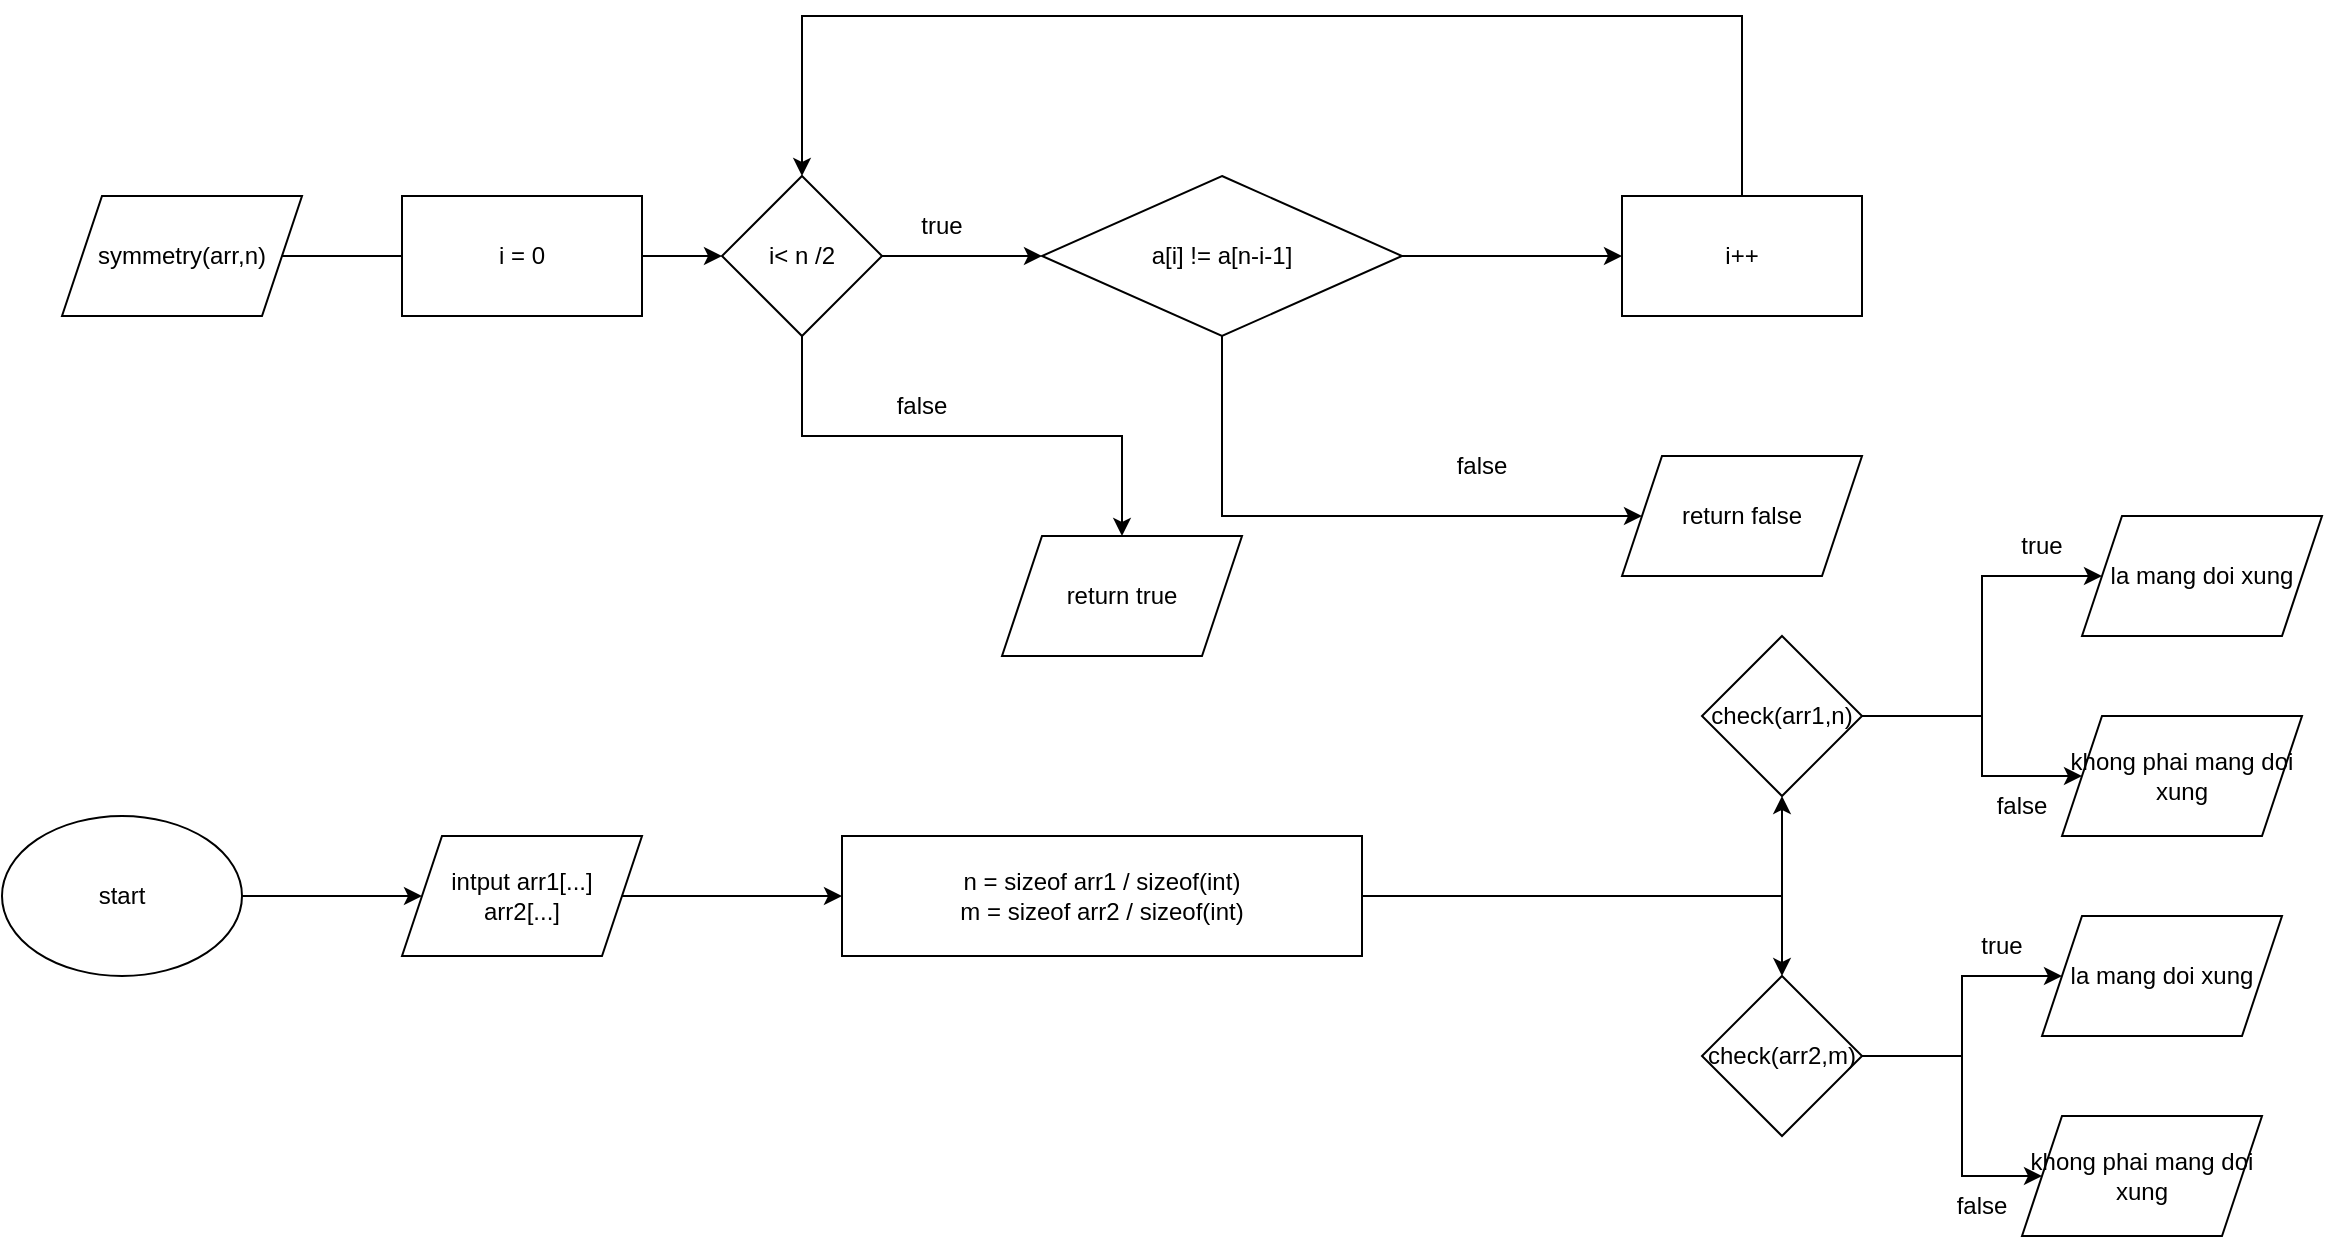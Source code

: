 <mxfile version="22.1.4" type="device">
  <diagram id="C5RBs43oDa-KdzZeNtuy" name="Page-1">
    <mxGraphModel dx="1120" dy="1647" grid="1" gridSize="10" guides="1" tooltips="1" connect="1" arrows="1" fold="1" page="1" pageScale="1" pageWidth="827" pageHeight="1169" math="0" shadow="0">
      <root>
        <mxCell id="WIyWlLk6GJQsqaUBKTNV-0" />
        <mxCell id="WIyWlLk6GJQsqaUBKTNV-1" parent="WIyWlLk6GJQsqaUBKTNV-0" />
        <mxCell id="aJyTJ1NRd6-bJCWz8KkT-0" value="" style="edgeStyle=orthogonalEdgeStyle;rounded=0;orthogonalLoop=1;jettySize=auto;html=1;" edge="1" parent="WIyWlLk6GJQsqaUBKTNV-1" source="aJyTJ1NRd6-bJCWz8KkT-1" target="aJyTJ1NRd6-bJCWz8KkT-19">
          <mxGeometry relative="1" as="geometry" />
        </mxCell>
        <mxCell id="aJyTJ1NRd6-bJCWz8KkT-1" value="start" style="ellipse;whiteSpace=wrap;html=1;" vertex="1" parent="WIyWlLk6GJQsqaUBKTNV-1">
          <mxGeometry x="10" y="360" width="120" height="80" as="geometry" />
        </mxCell>
        <mxCell id="aJyTJ1NRd6-bJCWz8KkT-2" value="" style="edgeStyle=orthogonalEdgeStyle;rounded=0;orthogonalLoop=1;jettySize=auto;html=1;" edge="1" parent="WIyWlLk6GJQsqaUBKTNV-1" source="aJyTJ1NRd6-bJCWz8KkT-3" target="aJyTJ1NRd6-bJCWz8KkT-5">
          <mxGeometry relative="1" as="geometry" />
        </mxCell>
        <mxCell id="aJyTJ1NRd6-bJCWz8KkT-3" value="symmetry(arr,n)" style="shape=parallelogram;perimeter=parallelogramPerimeter;whiteSpace=wrap;html=1;fixedSize=1;" vertex="1" parent="WIyWlLk6GJQsqaUBKTNV-1">
          <mxGeometry x="40" y="50" width="120" height="60" as="geometry" />
        </mxCell>
        <mxCell id="aJyTJ1NRd6-bJCWz8KkT-4" value="" style="edgeStyle=orthogonalEdgeStyle;rounded=0;orthogonalLoop=1;jettySize=auto;html=1;" edge="1" parent="WIyWlLk6GJQsqaUBKTNV-1" source="aJyTJ1NRd6-bJCWz8KkT-5" target="aJyTJ1NRd6-bJCWz8KkT-9">
          <mxGeometry relative="1" as="geometry" />
        </mxCell>
        <mxCell id="aJyTJ1NRd6-bJCWz8KkT-5" value="i&amp;lt; n /2" style="rhombus;whiteSpace=wrap;html=1;" vertex="1" parent="WIyWlLk6GJQsqaUBKTNV-1">
          <mxGeometry x="370" y="40" width="80" height="80" as="geometry" />
        </mxCell>
        <mxCell id="aJyTJ1NRd6-bJCWz8KkT-6" value="i = 0" style="rounded=0;whiteSpace=wrap;html=1;" vertex="1" parent="WIyWlLk6GJQsqaUBKTNV-1">
          <mxGeometry x="210" y="50" width="120" height="60" as="geometry" />
        </mxCell>
        <mxCell id="aJyTJ1NRd6-bJCWz8KkT-7" value="" style="edgeStyle=orthogonalEdgeStyle;rounded=0;orthogonalLoop=1;jettySize=auto;html=1;" edge="1" parent="WIyWlLk6GJQsqaUBKTNV-1" source="aJyTJ1NRd6-bJCWz8KkT-9" target="aJyTJ1NRd6-bJCWz8KkT-10">
          <mxGeometry relative="1" as="geometry">
            <Array as="points">
              <mxPoint x="620" y="210" />
            </Array>
          </mxGeometry>
        </mxCell>
        <mxCell id="aJyTJ1NRd6-bJCWz8KkT-8" value="" style="edgeStyle=orthogonalEdgeStyle;rounded=0;orthogonalLoop=1;jettySize=auto;html=1;" edge="1" parent="WIyWlLk6GJQsqaUBKTNV-1" source="aJyTJ1NRd6-bJCWz8KkT-9" target="aJyTJ1NRd6-bJCWz8KkT-13">
          <mxGeometry relative="1" as="geometry" />
        </mxCell>
        <mxCell id="aJyTJ1NRd6-bJCWz8KkT-9" value="a[i] != a[n-i-1]" style="rhombus;whiteSpace=wrap;html=1;" vertex="1" parent="WIyWlLk6GJQsqaUBKTNV-1">
          <mxGeometry x="530" y="40" width="180" height="80" as="geometry" />
        </mxCell>
        <mxCell id="aJyTJ1NRd6-bJCWz8KkT-10" value="return false" style="shape=parallelogram;perimeter=parallelogramPerimeter;whiteSpace=wrap;html=1;fixedSize=1;" vertex="1" parent="WIyWlLk6GJQsqaUBKTNV-1">
          <mxGeometry x="820" y="180" width="120" height="60" as="geometry" />
        </mxCell>
        <mxCell id="aJyTJ1NRd6-bJCWz8KkT-11" value="false" style="text;html=1;strokeColor=none;fillColor=none;align=center;verticalAlign=middle;whiteSpace=wrap;rounded=0;" vertex="1" parent="WIyWlLk6GJQsqaUBKTNV-1">
          <mxGeometry x="720" y="170" width="60" height="30" as="geometry" />
        </mxCell>
        <mxCell id="aJyTJ1NRd6-bJCWz8KkT-12" style="edgeStyle=orthogonalEdgeStyle;rounded=0;orthogonalLoop=1;jettySize=auto;html=1;entryX=0.5;entryY=0;entryDx=0;entryDy=0;" edge="1" parent="WIyWlLk6GJQsqaUBKTNV-1" source="aJyTJ1NRd6-bJCWz8KkT-13" target="aJyTJ1NRd6-bJCWz8KkT-5">
          <mxGeometry relative="1" as="geometry">
            <Array as="points">
              <mxPoint x="880" y="-40" />
              <mxPoint x="410" y="-40" />
            </Array>
          </mxGeometry>
        </mxCell>
        <mxCell id="aJyTJ1NRd6-bJCWz8KkT-13" value="i++" style="whiteSpace=wrap;html=1;" vertex="1" parent="WIyWlLk6GJQsqaUBKTNV-1">
          <mxGeometry x="820" y="50" width="120" height="60" as="geometry" />
        </mxCell>
        <mxCell id="aJyTJ1NRd6-bJCWz8KkT-14" value="true" style="text;html=1;strokeColor=none;fillColor=none;align=center;verticalAlign=middle;whiteSpace=wrap;rounded=0;" vertex="1" parent="WIyWlLk6GJQsqaUBKTNV-1">
          <mxGeometry x="450" y="50" width="60" height="30" as="geometry" />
        </mxCell>
        <mxCell id="aJyTJ1NRd6-bJCWz8KkT-15" value="" style="edgeStyle=orthogonalEdgeStyle;rounded=0;orthogonalLoop=1;jettySize=auto;html=1;exitX=0.5;exitY=1;exitDx=0;exitDy=0;" edge="1" parent="WIyWlLk6GJQsqaUBKTNV-1" source="aJyTJ1NRd6-bJCWz8KkT-5" target="aJyTJ1NRd6-bJCWz8KkT-16">
          <mxGeometry relative="1" as="geometry">
            <mxPoint x="420" y="120" as="sourcePoint" />
          </mxGeometry>
        </mxCell>
        <mxCell id="aJyTJ1NRd6-bJCWz8KkT-16" value="return true" style="shape=parallelogram;perimeter=parallelogramPerimeter;whiteSpace=wrap;html=1;fixedSize=1;" vertex="1" parent="WIyWlLk6GJQsqaUBKTNV-1">
          <mxGeometry x="510" y="220" width="120" height="60" as="geometry" />
        </mxCell>
        <mxCell id="aJyTJ1NRd6-bJCWz8KkT-17" value="false" style="text;html=1;strokeColor=none;fillColor=none;align=center;verticalAlign=middle;whiteSpace=wrap;rounded=0;" vertex="1" parent="WIyWlLk6GJQsqaUBKTNV-1">
          <mxGeometry x="440" y="140" width="60" height="30" as="geometry" />
        </mxCell>
        <mxCell id="aJyTJ1NRd6-bJCWz8KkT-18" value="" style="edgeStyle=orthogonalEdgeStyle;rounded=0;orthogonalLoop=1;jettySize=auto;html=1;" edge="1" parent="WIyWlLk6GJQsqaUBKTNV-1" source="aJyTJ1NRd6-bJCWz8KkT-19">
          <mxGeometry relative="1" as="geometry">
            <mxPoint x="430" y="400" as="targetPoint" />
          </mxGeometry>
        </mxCell>
        <mxCell id="aJyTJ1NRd6-bJCWz8KkT-19" value="intput arr1[...]&lt;br&gt;arr2[...]" style="shape=parallelogram;perimeter=parallelogramPerimeter;whiteSpace=wrap;html=1;fixedSize=1;" vertex="1" parent="WIyWlLk6GJQsqaUBKTNV-1">
          <mxGeometry x="210" y="370" width="120" height="60" as="geometry" />
        </mxCell>
        <mxCell id="aJyTJ1NRd6-bJCWz8KkT-20" value="" style="edgeStyle=orthogonalEdgeStyle;rounded=0;orthogonalLoop=1;jettySize=auto;html=1;" edge="1" parent="WIyWlLk6GJQsqaUBKTNV-1" source="aJyTJ1NRd6-bJCWz8KkT-22" target="aJyTJ1NRd6-bJCWz8KkT-25">
          <mxGeometry relative="1" as="geometry" />
        </mxCell>
        <mxCell id="aJyTJ1NRd6-bJCWz8KkT-21" style="edgeStyle=orthogonalEdgeStyle;rounded=0;orthogonalLoop=1;jettySize=auto;html=1;entryX=0.5;entryY=0;entryDx=0;entryDy=0;" edge="1" parent="WIyWlLk6GJQsqaUBKTNV-1" source="aJyTJ1NRd6-bJCWz8KkT-22" target="aJyTJ1NRd6-bJCWz8KkT-28">
          <mxGeometry relative="1" as="geometry" />
        </mxCell>
        <mxCell id="aJyTJ1NRd6-bJCWz8KkT-22" value="n = sizeof arr1 / sizeof(int)&lt;br&gt;m = sizeof arr2 / sizeof(int)" style="rounded=0;whiteSpace=wrap;html=1;" vertex="1" parent="WIyWlLk6GJQsqaUBKTNV-1">
          <mxGeometry x="430" y="370" width="260" height="60" as="geometry" />
        </mxCell>
        <mxCell id="aJyTJ1NRd6-bJCWz8KkT-23" value="" style="edgeStyle=orthogonalEdgeStyle;rounded=0;orthogonalLoop=1;jettySize=auto;html=1;" edge="1" parent="WIyWlLk6GJQsqaUBKTNV-1" source="aJyTJ1NRd6-bJCWz8KkT-25" target="aJyTJ1NRd6-bJCWz8KkT-29">
          <mxGeometry relative="1" as="geometry">
            <Array as="points">
              <mxPoint x="1000" y="310" />
              <mxPoint x="1000" y="240" />
            </Array>
          </mxGeometry>
        </mxCell>
        <mxCell id="aJyTJ1NRd6-bJCWz8KkT-24" style="edgeStyle=orthogonalEdgeStyle;rounded=0;orthogonalLoop=1;jettySize=auto;html=1;entryX=0;entryY=0.5;entryDx=0;entryDy=0;" edge="1" parent="WIyWlLk6GJQsqaUBKTNV-1" source="aJyTJ1NRd6-bJCWz8KkT-25" target="aJyTJ1NRd6-bJCWz8KkT-30">
          <mxGeometry relative="1" as="geometry">
            <Array as="points">
              <mxPoint x="1000" y="310" />
              <mxPoint x="1000" y="340" />
            </Array>
          </mxGeometry>
        </mxCell>
        <mxCell id="aJyTJ1NRd6-bJCWz8KkT-25" value="check(arr1,n)" style="rhombus;whiteSpace=wrap;html=1;rounded=0;" vertex="1" parent="WIyWlLk6GJQsqaUBKTNV-1">
          <mxGeometry x="860" y="270" width="80" height="80" as="geometry" />
        </mxCell>
        <mxCell id="aJyTJ1NRd6-bJCWz8KkT-26" style="edgeStyle=orthogonalEdgeStyle;rounded=0;orthogonalLoop=1;jettySize=auto;html=1;entryX=0;entryY=0.5;entryDx=0;entryDy=0;" edge="1" parent="WIyWlLk6GJQsqaUBKTNV-1" source="aJyTJ1NRd6-bJCWz8KkT-28" target="aJyTJ1NRd6-bJCWz8KkT-31">
          <mxGeometry relative="1" as="geometry">
            <Array as="points">
              <mxPoint x="990" y="480" />
              <mxPoint x="990" y="440" />
            </Array>
          </mxGeometry>
        </mxCell>
        <mxCell id="aJyTJ1NRd6-bJCWz8KkT-27" style="edgeStyle=orthogonalEdgeStyle;rounded=0;orthogonalLoop=1;jettySize=auto;html=1;entryX=0;entryY=0.5;entryDx=0;entryDy=0;" edge="1" parent="WIyWlLk6GJQsqaUBKTNV-1" source="aJyTJ1NRd6-bJCWz8KkT-28" target="aJyTJ1NRd6-bJCWz8KkT-32">
          <mxGeometry relative="1" as="geometry">
            <Array as="points">
              <mxPoint x="990" y="480" />
              <mxPoint x="990" y="540" />
            </Array>
          </mxGeometry>
        </mxCell>
        <mxCell id="aJyTJ1NRd6-bJCWz8KkT-28" value="check(arr2,m)" style="rhombus;whiteSpace=wrap;html=1;" vertex="1" parent="WIyWlLk6GJQsqaUBKTNV-1">
          <mxGeometry x="860" y="440" width="80" height="80" as="geometry" />
        </mxCell>
        <mxCell id="aJyTJ1NRd6-bJCWz8KkT-29" value="la mang doi xung" style="shape=parallelogram;perimeter=parallelogramPerimeter;whiteSpace=wrap;html=1;fixedSize=1;rounded=0;" vertex="1" parent="WIyWlLk6GJQsqaUBKTNV-1">
          <mxGeometry x="1050" y="210" width="120" height="60" as="geometry" />
        </mxCell>
        <mxCell id="aJyTJ1NRd6-bJCWz8KkT-30" value="khong phai mang doi xung" style="shape=parallelogram;perimeter=parallelogramPerimeter;whiteSpace=wrap;html=1;fixedSize=1;" vertex="1" parent="WIyWlLk6GJQsqaUBKTNV-1">
          <mxGeometry x="1040" y="310" width="120" height="60" as="geometry" />
        </mxCell>
        <mxCell id="aJyTJ1NRd6-bJCWz8KkT-31" value="la mang doi xung" style="shape=parallelogram;perimeter=parallelogramPerimeter;whiteSpace=wrap;html=1;fixedSize=1;rounded=0;" vertex="1" parent="WIyWlLk6GJQsqaUBKTNV-1">
          <mxGeometry x="1030" y="410" width="120" height="60" as="geometry" />
        </mxCell>
        <mxCell id="aJyTJ1NRd6-bJCWz8KkT-32" value="khong phai mang doi xung" style="shape=parallelogram;perimeter=parallelogramPerimeter;whiteSpace=wrap;html=1;fixedSize=1;" vertex="1" parent="WIyWlLk6GJQsqaUBKTNV-1">
          <mxGeometry x="1020" y="510" width="120" height="60" as="geometry" />
        </mxCell>
        <mxCell id="aJyTJ1NRd6-bJCWz8KkT-33" value="true" style="text;html=1;strokeColor=none;fillColor=none;align=center;verticalAlign=middle;whiteSpace=wrap;rounded=0;" vertex="1" parent="WIyWlLk6GJQsqaUBKTNV-1">
          <mxGeometry x="1000" y="210" width="60" height="30" as="geometry" />
        </mxCell>
        <mxCell id="aJyTJ1NRd6-bJCWz8KkT-34" value="false" style="text;html=1;strokeColor=none;fillColor=none;align=center;verticalAlign=middle;whiteSpace=wrap;rounded=0;" vertex="1" parent="WIyWlLk6GJQsqaUBKTNV-1">
          <mxGeometry x="990" y="340" width="60" height="30" as="geometry" />
        </mxCell>
        <mxCell id="aJyTJ1NRd6-bJCWz8KkT-35" value="true" style="text;html=1;strokeColor=none;fillColor=none;align=center;verticalAlign=middle;whiteSpace=wrap;rounded=0;" vertex="1" parent="WIyWlLk6GJQsqaUBKTNV-1">
          <mxGeometry x="980" y="410" width="60" height="30" as="geometry" />
        </mxCell>
        <mxCell id="aJyTJ1NRd6-bJCWz8KkT-36" value="false" style="text;html=1;strokeColor=none;fillColor=none;align=center;verticalAlign=middle;whiteSpace=wrap;rounded=0;" vertex="1" parent="WIyWlLk6GJQsqaUBKTNV-1">
          <mxGeometry x="970" y="540" width="60" height="30" as="geometry" />
        </mxCell>
      </root>
    </mxGraphModel>
  </diagram>
</mxfile>
